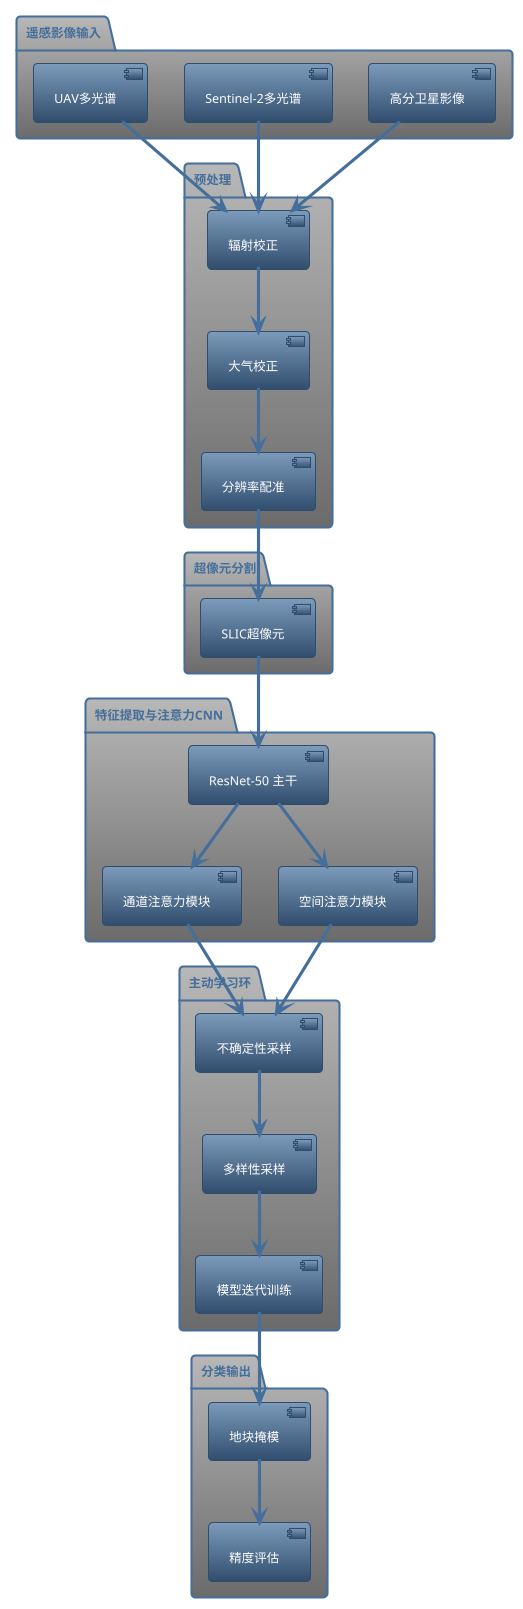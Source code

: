 @startuml
!theme spacelab

package "遥感影像输入" {
  [高分卫星影像]
  [Sentinel-2多光谱]
  [UAV多光谱]
}

package "预处理" {
  [辐射校正]
  [大气校正]
  [分辨率配准]
}

package "超像元分割" {
  [SLIC超像元]
}

package "特征提取与注意力CNN" {
  [ResNet-50 主干]
  [通道注意力模块]
  [空间注意力模块]
}

package "主动学习环" {
  [不确定性采样]
  [多样性采样]
  [模型迭代训练]
}

package "分类输出" {
  [地块掩模]
  [精度评估]
}

"高分卫星影像" --> "辐射校正"
"Sentinel-2多光谱" --> "辐射校正"
"UAV多光谱" --> "辐射校正"
"辐射校正" --> "大气校正"
"大气校正" --> "分辨率配准"
"分辨率配准" --> "SLIC超像元"
"SLIC超像元" --> "ResNet-50 主干"
"ResNet-50 主干" --> "通道注意力模块"
"ResNet-50 主干" --> "空间注意力模块"
"通道注意力模块" --> "不确定性采样"
"空间注意力模块" --> "不确定性采样"
"不确定性采样" --> "多样性采样"
"多样性采样" --> "模型迭代训练"
"模型迭代训练" --> "地块掩模"
"地块掩模" --> "精度评估"
@enduml
